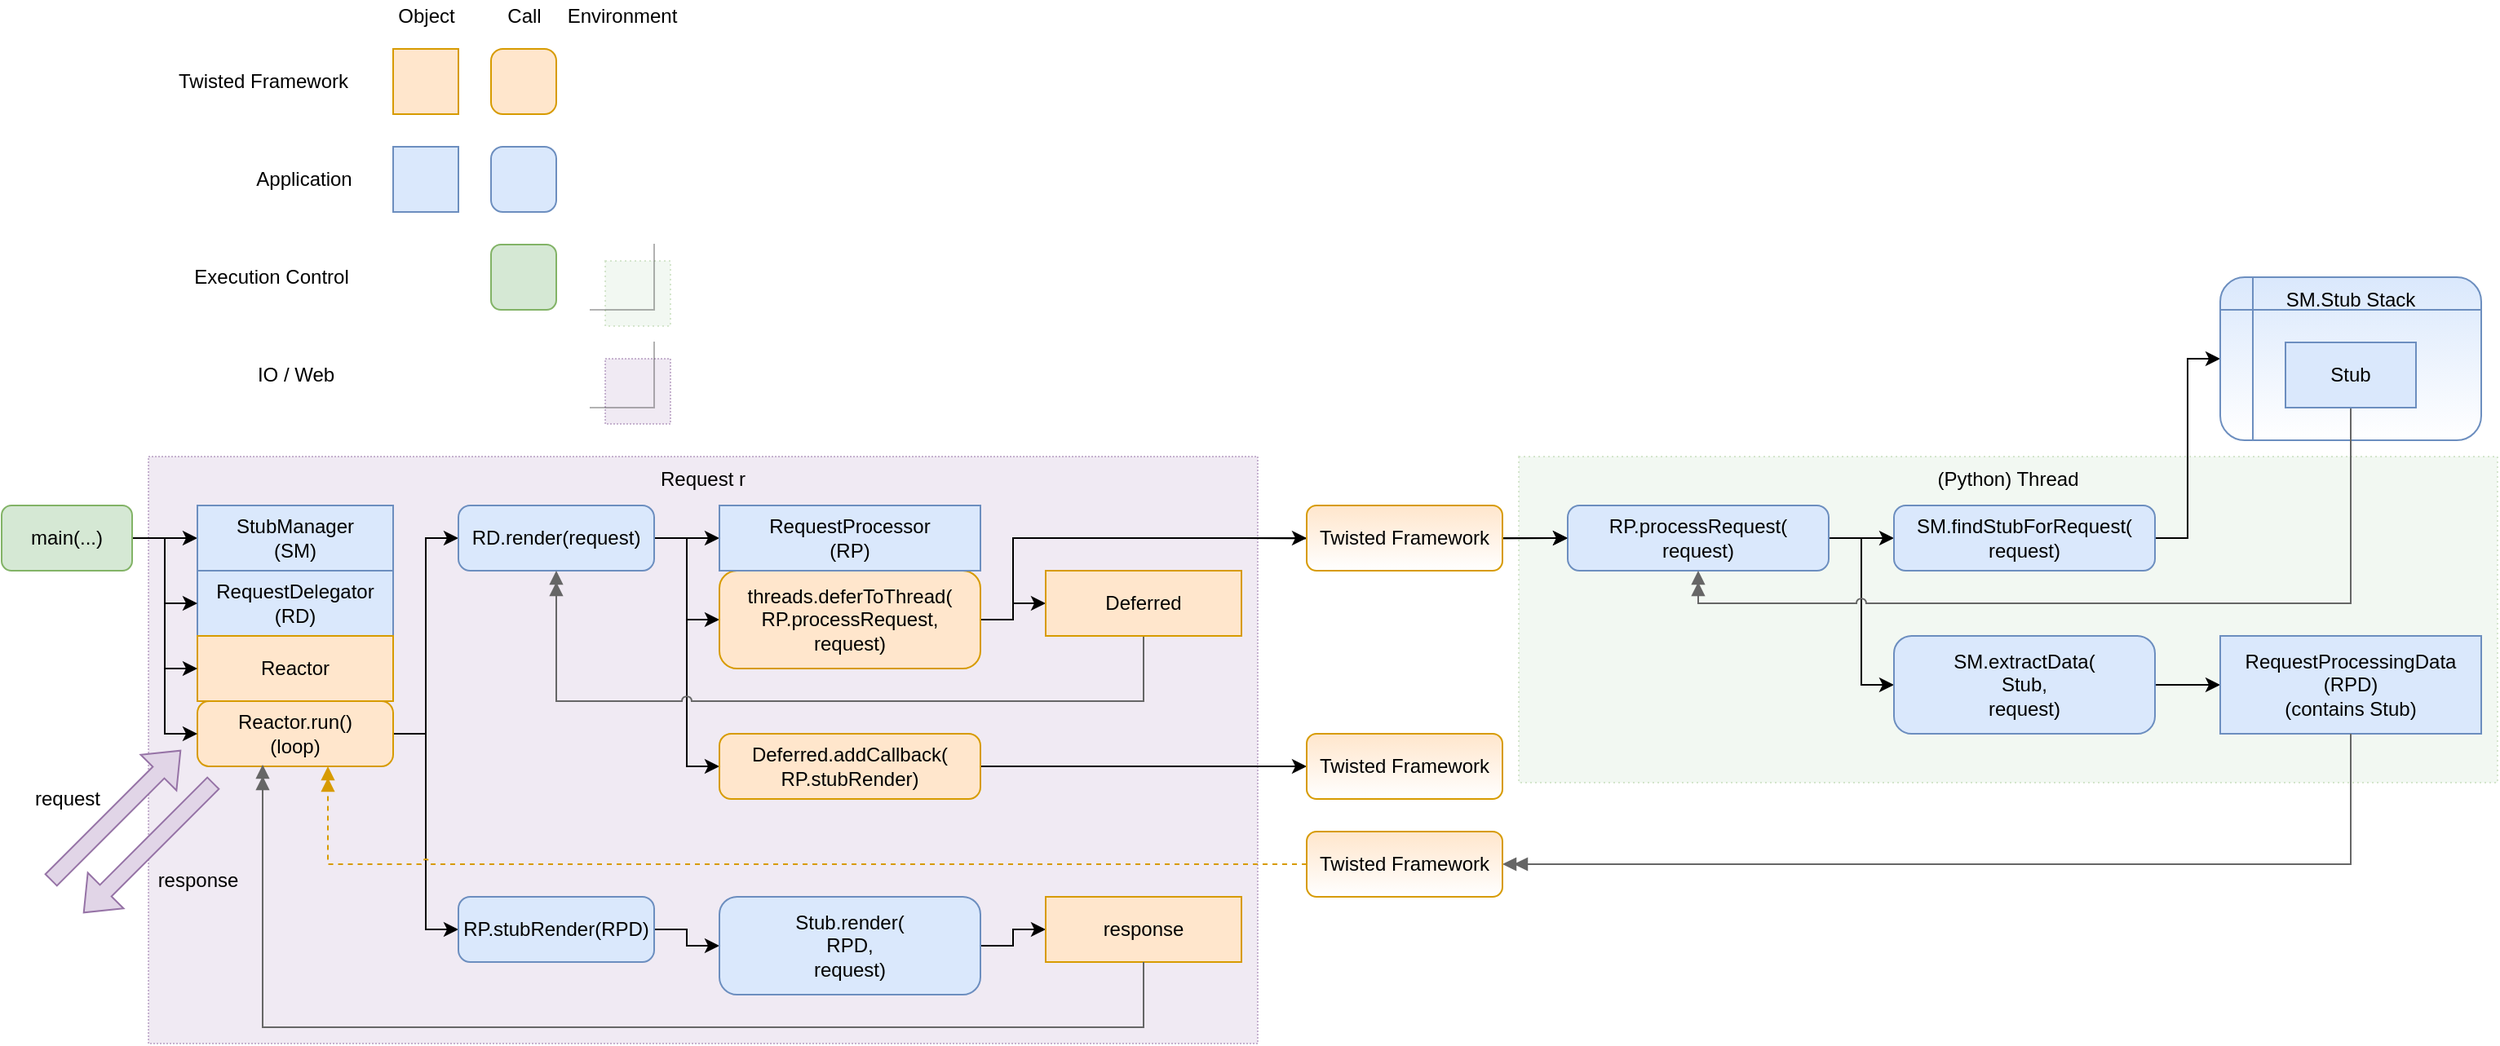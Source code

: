 <mxfile version="16.5.1" type="device"><diagram id="R2lEEEUBdFMjLlhIrx00" name="Page-1"><mxGraphModel dx="1185" dy="729" grid="1" gridSize="10" guides="1" tooltips="1" connect="1" arrows="1" fold="1" page="1" pageScale="1" pageWidth="850" pageHeight="1100" math="0" shadow="0" extFonts="Permanent Marker^https://fonts.googleapis.com/css?family=Permanent+Marker"><root><mxCell id="0"/><mxCell id="1" parent="0"/><mxCell id="4nuMTaUIM__ZILGYv3DG-36" value="Request r" style="rounded=0;whiteSpace=wrap;html=1;fillColor=#e1d5e7;strokeColor=#9673a6;dashed=1;verticalAlign=top;dashPattern=1 1;opacity=50;" parent="1" vertex="1"><mxGeometry x="130" y="530" width="680" height="360" as="geometry"/></mxCell><mxCell id="4nuMTaUIM__ZILGYv3DG-30" value="(Python) Thread" style="rounded=0;whiteSpace=wrap;html=1;fillColor=#d5e8d4;strokeColor=#82b366;dashed=1;verticalAlign=top;dashPattern=1 2;opacity=30;" parent="1" vertex="1"><mxGeometry x="970" y="530" width="600" height="200" as="geometry"/></mxCell><mxCell id="4nuMTaUIM__ZILGYv3DG-2" value="RequestDelegator&lt;br&gt;(RD)" style="rounded=0;whiteSpace=wrap;html=1;fillColor=#dae8fc;strokeColor=#6c8ebf;" parent="1" vertex="1"><mxGeometry x="160" y="600" width="120" height="40" as="geometry"/></mxCell><mxCell id="TZelh1sWRctJUQGTrKJ0-38" style="edgeStyle=orthogonalEdgeStyle;rounded=0;jumpStyle=none;orthogonalLoop=1;jettySize=auto;html=1;exitX=1;exitY=0.5;exitDx=0;exitDy=0;entryX=0;entryY=0.5;entryDx=0;entryDy=0;endArrow=classic;endFill=1;" edge="1" parent="1" source="4nuMTaUIM__ZILGYv3DG-3" target="TZelh1sWRctJUQGTrKJ0-30"><mxGeometry relative="1" as="geometry"/></mxCell><mxCell id="TZelh1sWRctJUQGTrKJ0-83" style="edgeStyle=orthogonalEdgeStyle;rounded=0;jumpStyle=arc;orthogonalLoop=1;jettySize=auto;html=1;exitX=1;exitY=0.5;exitDx=0;exitDy=0;entryX=0;entryY=0.5;entryDx=0;entryDy=0;endArrow=classic;endFill=1;" edge="1" parent="1" source="4nuMTaUIM__ZILGYv3DG-3" target="TZelh1sWRctJUQGTrKJ0-82"><mxGeometry relative="1" as="geometry"/></mxCell><mxCell id="4nuMTaUIM__ZILGYv3DG-3" value="Reactor.run()&lt;br&gt;(loop)" style="rounded=1;whiteSpace=wrap;html=1;fillColor=#ffe6cc;strokeColor=#d79b00;arcSize=18;" parent="1" vertex="1"><mxGeometry x="160" y="680" width="120" height="40" as="geometry"/></mxCell><mxCell id="TZelh1sWRctJUQGTrKJ0-29" value="Reactor" style="rounded=0;whiteSpace=wrap;html=1;fillColor=#ffe6cc;strokeColor=#d79b00;" vertex="1" parent="1"><mxGeometry x="160" y="640" width="120" height="40" as="geometry"/></mxCell><mxCell id="TZelh1sWRctJUQGTrKJ0-42" style="edgeStyle=orthogonalEdgeStyle;rounded=0;jumpStyle=none;orthogonalLoop=1;jettySize=auto;html=1;exitX=1;exitY=0.5;exitDx=0;exitDy=0;entryX=0;entryY=0.5;entryDx=0;entryDy=0;endArrow=classic;endFill=1;" edge="1" parent="1" source="TZelh1sWRctJUQGTrKJ0-30" target="TZelh1sWRctJUQGTrKJ0-41"><mxGeometry relative="1" as="geometry"/></mxCell><mxCell id="TZelh1sWRctJUQGTrKJ0-43" style="edgeStyle=orthogonalEdgeStyle;rounded=0;jumpStyle=none;orthogonalLoop=1;jettySize=auto;html=1;exitX=1;exitY=0.5;exitDx=0;exitDy=0;entryX=0;entryY=0.5;entryDx=0;entryDy=0;endArrow=classic;endFill=1;" edge="1" parent="1" source="TZelh1sWRctJUQGTrKJ0-30" target="TZelh1sWRctJUQGTrKJ0-39"><mxGeometry relative="1" as="geometry"/></mxCell><mxCell id="TZelh1sWRctJUQGTrKJ0-63" style="edgeStyle=orthogonalEdgeStyle;rounded=0;jumpStyle=none;orthogonalLoop=1;jettySize=auto;html=1;exitX=1;exitY=0.5;exitDx=0;exitDy=0;entryX=0;entryY=0.5;entryDx=0;entryDy=0;endArrow=classic;endFill=1;" edge="1" parent="1" source="TZelh1sWRctJUQGTrKJ0-30" target="TZelh1sWRctJUQGTrKJ0-48"><mxGeometry relative="1" as="geometry"/></mxCell><mxCell id="TZelh1sWRctJUQGTrKJ0-30" value="RD.render(request)" style="rounded=1;whiteSpace=wrap;html=1;fillColor=#dae8fc;strokeColor=#6c8ebf;arcSize=18;" vertex="1" parent="1"><mxGeometry x="320" y="560" width="120" height="40" as="geometry"/></mxCell><mxCell id="TZelh1sWRctJUQGTrKJ0-35" style="edgeStyle=orthogonalEdgeStyle;rounded=0;jumpStyle=none;orthogonalLoop=1;jettySize=auto;html=1;exitX=1;exitY=0.5;exitDx=0;exitDy=0;entryX=0;entryY=0.5;entryDx=0;entryDy=0;endArrow=classic;endFill=1;" edge="1" parent="1" source="TZelh1sWRctJUQGTrKJ0-33" target="4nuMTaUIM__ZILGYv3DG-2"><mxGeometry relative="1" as="geometry"/></mxCell><mxCell id="TZelh1sWRctJUQGTrKJ0-36" style="edgeStyle=orthogonalEdgeStyle;rounded=0;jumpStyle=none;orthogonalLoop=1;jettySize=auto;html=1;exitX=1;exitY=0.5;exitDx=0;exitDy=0;entryX=0;entryY=0.5;entryDx=0;entryDy=0;endArrow=classic;endFill=1;" edge="1" parent="1" source="TZelh1sWRctJUQGTrKJ0-33" target="TZelh1sWRctJUQGTrKJ0-29"><mxGeometry relative="1" as="geometry"/></mxCell><mxCell id="TZelh1sWRctJUQGTrKJ0-37" style="edgeStyle=orthogonalEdgeStyle;rounded=0;jumpStyle=none;orthogonalLoop=1;jettySize=auto;html=1;exitX=1;exitY=0.5;exitDx=0;exitDy=0;entryX=0;entryY=0.5;entryDx=0;entryDy=0;endArrow=classic;endFill=1;" edge="1" parent="1" source="TZelh1sWRctJUQGTrKJ0-33" target="4nuMTaUIM__ZILGYv3DG-3"><mxGeometry relative="1" as="geometry"/></mxCell><mxCell id="TZelh1sWRctJUQGTrKJ0-61" style="edgeStyle=orthogonalEdgeStyle;rounded=0;jumpStyle=none;orthogonalLoop=1;jettySize=auto;html=1;exitX=1;exitY=0.5;exitDx=0;exitDy=0;entryX=0;entryY=0.5;entryDx=0;entryDy=0;endArrow=classic;endFill=1;" edge="1" parent="1" source="TZelh1sWRctJUQGTrKJ0-33" target="TZelh1sWRctJUQGTrKJ0-60"><mxGeometry relative="1" as="geometry"/></mxCell><mxCell id="TZelh1sWRctJUQGTrKJ0-33" value="main(...)" style="rounded=1;whiteSpace=wrap;html=1;fillColor=#d5e8d4;strokeColor=#82b366;" vertex="1" parent="1"><mxGeometry x="40" y="560" width="80" height="40" as="geometry"/></mxCell><mxCell id="TZelh1sWRctJUQGTrKJ0-45" style="edgeStyle=orthogonalEdgeStyle;rounded=0;jumpStyle=none;orthogonalLoop=1;jettySize=auto;html=1;exitX=1;exitY=0.5;exitDx=0;exitDy=0;entryX=0;entryY=0.5;entryDx=0;entryDy=0;endArrow=classic;endFill=1;" edge="1" parent="1" source="TZelh1sWRctJUQGTrKJ0-39" target="TZelh1sWRctJUQGTrKJ0-44"><mxGeometry relative="1" as="geometry"/></mxCell><mxCell id="TZelh1sWRctJUQGTrKJ0-53" style="edgeStyle=orthogonalEdgeStyle;rounded=0;jumpStyle=none;orthogonalLoop=1;jettySize=auto;html=1;exitX=1;exitY=0.5;exitDx=0;exitDy=0;entryX=0;entryY=0.5;entryDx=0;entryDy=0;endArrow=classic;endFill=1;" edge="1" parent="1" source="TZelh1sWRctJUQGTrKJ0-39" target="TZelh1sWRctJUQGTrKJ0-56"><mxGeometry relative="1" as="geometry"><mxPoint x="680" y="580" as="targetPoint"/><Array as="points"><mxPoint x="660" y="630"/><mxPoint x="660" y="580"/></Array></mxGeometry></mxCell><mxCell id="TZelh1sWRctJUQGTrKJ0-39" value="threads.deferToThread(&lt;br&gt;RP.processRequest,&lt;br&gt;request)" style="rounded=1;whiteSpace=wrap;html=1;fillColor=#ffe6cc;strokeColor=#d79b00;arcSize=18;" vertex="1" parent="1"><mxGeometry x="480" y="600" width="160" height="60" as="geometry"/></mxCell><mxCell id="TZelh1sWRctJUQGTrKJ0-41" value="RequestProcessor&lt;br&gt;(RP)" style="rounded=0;whiteSpace=wrap;html=1;fillColor=#dae8fc;strokeColor=#6c8ebf;" vertex="1" parent="1"><mxGeometry x="480" y="560" width="160" height="40" as="geometry"/></mxCell><mxCell id="TZelh1sWRctJUQGTrKJ0-47" style="edgeStyle=orthogonalEdgeStyle;rounded=0;jumpStyle=arc;orthogonalLoop=1;jettySize=auto;html=1;exitX=0.5;exitY=1;exitDx=0;exitDy=0;entryX=0.5;entryY=1;entryDx=0;entryDy=0;endArrow=doubleBlock;endFill=1;fillColor=#f5f5f5;strokeColor=#666666;" edge="1" parent="1" source="TZelh1sWRctJUQGTrKJ0-44" target="TZelh1sWRctJUQGTrKJ0-30"><mxGeometry relative="1" as="geometry"><Array as="points"><mxPoint x="740" y="680"/><mxPoint x="380" y="680"/></Array></mxGeometry></mxCell><mxCell id="TZelh1sWRctJUQGTrKJ0-44" value="Deferred" style="rounded=0;whiteSpace=wrap;html=1;fillColor=#ffe6cc;strokeColor=#d79b00;" vertex="1" parent="1"><mxGeometry x="680" y="600" width="120" height="40" as="geometry"/></mxCell><mxCell id="TZelh1sWRctJUQGTrKJ0-51" style="edgeStyle=orthogonalEdgeStyle;rounded=0;jumpStyle=none;orthogonalLoop=1;jettySize=auto;html=1;exitX=1;exitY=0.5;exitDx=0;exitDy=0;entryX=0;entryY=0.5;entryDx=0;entryDy=0;endArrow=classic;endFill=1;" edge="1" parent="1" source="TZelh1sWRctJUQGTrKJ0-48" target="TZelh1sWRctJUQGTrKJ0-50"><mxGeometry relative="1" as="geometry"/></mxCell><mxCell id="TZelh1sWRctJUQGTrKJ0-48" value="Deferred.addCallback(&lt;br&gt;RP.stubRender)" style="rounded=1;whiteSpace=wrap;html=1;fillColor=#ffe6cc;strokeColor=#d79b00;arcSize=18;" vertex="1" parent="1"><mxGeometry x="480" y="700" width="160" height="40" as="geometry"/></mxCell><mxCell id="TZelh1sWRctJUQGTrKJ0-50" value="Twisted Framework" style="rounded=1;whiteSpace=wrap;html=1;fillColor=#ffe6cc;strokeColor=#d79b00;verticalAlign=middle;gradientColor=#ffffff;" vertex="1" parent="1"><mxGeometry x="840" y="700" width="120" height="40" as="geometry"/></mxCell><mxCell id="TZelh1sWRctJUQGTrKJ0-55" style="edgeStyle=orthogonalEdgeStyle;rounded=0;jumpStyle=none;orthogonalLoop=1;jettySize=auto;html=1;exitX=1;exitY=0.5;exitDx=0;exitDy=0;entryX=0;entryY=0.5;entryDx=0;entryDy=0;endArrow=classic;endFill=1;" edge="1" parent="1" target="TZelh1sWRctJUQGTrKJ0-54"><mxGeometry relative="1" as="geometry"><mxPoint x="800" y="580" as="sourcePoint"/></mxGeometry></mxCell><mxCell id="TZelh1sWRctJUQGTrKJ0-65" style="edgeStyle=orthogonalEdgeStyle;rounded=0;jumpStyle=none;orthogonalLoop=1;jettySize=auto;html=1;exitX=1;exitY=0.5;exitDx=0;exitDy=0;entryX=0;entryY=0.5;entryDx=0;entryDy=0;endArrow=classic;endFill=1;" edge="1" parent="1" source="TZelh1sWRctJUQGTrKJ0-54" target="TZelh1sWRctJUQGTrKJ0-62"><mxGeometry relative="1" as="geometry"/></mxCell><mxCell id="TZelh1sWRctJUQGTrKJ0-71" style="edgeStyle=orthogonalEdgeStyle;rounded=0;jumpStyle=arc;orthogonalLoop=1;jettySize=auto;html=1;exitX=1;exitY=0.5;exitDx=0;exitDy=0;entryX=0;entryY=0.5;entryDx=0;entryDy=0;endArrow=classic;endFill=1;" edge="1" parent="1" source="TZelh1sWRctJUQGTrKJ0-54" target="TZelh1sWRctJUQGTrKJ0-67"><mxGeometry relative="1" as="geometry"/></mxCell><mxCell id="TZelh1sWRctJUQGTrKJ0-54" value="RP.processRequest(&lt;br&gt;request)" style="rounded=1;whiteSpace=wrap;html=1;fillColor=#dae8fc;strokeColor=#6c8ebf;arcSize=18;" vertex="1" parent="1"><mxGeometry x="1000" y="560" width="160" height="40" as="geometry"/></mxCell><mxCell id="TZelh1sWRctJUQGTrKJ0-79" value="" style="edgeStyle=orthogonalEdgeStyle;rounded=0;jumpStyle=arc;orthogonalLoop=1;jettySize=auto;html=1;endArrow=classic;endFill=1;" edge="1" parent="1" source="TZelh1sWRctJUQGTrKJ0-56" target="TZelh1sWRctJUQGTrKJ0-54"><mxGeometry relative="1" as="geometry"/></mxCell><mxCell id="TZelh1sWRctJUQGTrKJ0-56" value="Twisted Framework" style="rounded=1;whiteSpace=wrap;html=1;fillColor=#ffe6cc;strokeColor=#d79b00;verticalAlign=middle;gradientColor=#ffffff;" vertex="1" parent="1"><mxGeometry x="840" y="560" width="120" height="40" as="geometry"/></mxCell><mxCell id="TZelh1sWRctJUQGTrKJ0-60" value="StubManager&lt;br&gt;(SM)" style="rounded=0;whiteSpace=wrap;html=1;fillColor=#dae8fc;strokeColor=#6c8ebf;" vertex="1" parent="1"><mxGeometry x="160" y="560" width="120" height="40" as="geometry"/></mxCell><mxCell id="TZelh1sWRctJUQGTrKJ0-75" style="edgeStyle=orthogonalEdgeStyle;rounded=0;jumpStyle=arc;orthogonalLoop=1;jettySize=auto;html=1;exitX=1;exitY=0.5;exitDx=0;exitDy=0;entryX=0;entryY=0.5;entryDx=0;entryDy=0;endArrow=classic;endFill=1;" edge="1" parent="1" source="TZelh1sWRctJUQGTrKJ0-62" target="TZelh1sWRctJUQGTrKJ0-68"><mxGeometry relative="1" as="geometry"/></mxCell><mxCell id="TZelh1sWRctJUQGTrKJ0-62" value="SM.findStubForRequest(&lt;br&gt;request)" style="rounded=1;whiteSpace=wrap;html=1;fillColor=#dae8fc;strokeColor=#6c8ebf;arcSize=18;" vertex="1" parent="1"><mxGeometry x="1200" y="560" width="160" height="40" as="geometry"/></mxCell><mxCell id="TZelh1sWRctJUQGTrKJ0-74" style="edgeStyle=orthogonalEdgeStyle;rounded=0;jumpStyle=arc;orthogonalLoop=1;jettySize=auto;html=1;exitX=1;exitY=0.5;exitDx=0;exitDy=0;entryX=0;entryY=0.5;entryDx=0;entryDy=0;endArrow=classic;endFill=1;" edge="1" parent="1" source="TZelh1sWRctJUQGTrKJ0-67" target="TZelh1sWRctJUQGTrKJ0-73"><mxGeometry relative="1" as="geometry"/></mxCell><mxCell id="TZelh1sWRctJUQGTrKJ0-67" value="SM.extractData(&lt;br&gt;Stub,&lt;br&gt;request)" style="rounded=1;whiteSpace=wrap;html=1;fillColor=#dae8fc;strokeColor=#6c8ebf;arcSize=18;" vertex="1" parent="1"><mxGeometry x="1200" y="640" width="160" height="60" as="geometry"/></mxCell><mxCell id="TZelh1sWRctJUQGTrKJ0-68" value="SM.Stub Stack" style="shape=internalStorage;whiteSpace=wrap;html=1;backgroundOutline=1;rounded=1;fillColor=#dae8fc;strokeColor=#6c8ebf;verticalAlign=top;gradientColor=#ffffff;" vertex="1" parent="1"><mxGeometry x="1400" y="420" width="160" height="100" as="geometry"/></mxCell><mxCell id="TZelh1sWRctJUQGTrKJ0-70" style="edgeStyle=orthogonalEdgeStyle;rounded=0;jumpStyle=arc;orthogonalLoop=1;jettySize=auto;html=1;exitX=0.5;exitY=1;exitDx=0;exitDy=0;endArrow=doubleBlock;endFill=1;fillColor=#f5f5f5;strokeColor=#666666;entryX=0.5;entryY=1;entryDx=0;entryDy=0;" edge="1" parent="1" source="TZelh1sWRctJUQGTrKJ0-72" target="TZelh1sWRctJUQGTrKJ0-54"><mxGeometry relative="1" as="geometry"><mxPoint x="1290" y="610" as="sourcePoint"/><mxPoint x="1300" y="600" as="targetPoint"/><Array as="points"><mxPoint x="1480" y="620"/><mxPoint x="1080" y="620"/></Array></mxGeometry></mxCell><mxCell id="TZelh1sWRctJUQGTrKJ0-72" value="Stub" style="rounded=0;whiteSpace=wrap;html=1;fillColor=#dae8fc;strokeColor=#6c8ebf;" vertex="1" parent="1"><mxGeometry x="1440" y="460" width="80" height="40" as="geometry"/></mxCell><mxCell id="TZelh1sWRctJUQGTrKJ0-73" value="RequestProcessingData&lt;br&gt;(RPD)&lt;br&gt;(contains Stub)" style="rounded=0;whiteSpace=wrap;html=1;fillColor=#dae8fc;strokeColor=#6c8ebf;" vertex="1" parent="1"><mxGeometry x="1400" y="640" width="160" height="60" as="geometry"/></mxCell><mxCell id="TZelh1sWRctJUQGTrKJ0-78" style="edgeStyle=orthogonalEdgeStyle;rounded=0;jumpStyle=arc;orthogonalLoop=1;jettySize=auto;html=1;exitX=0.5;exitY=1;exitDx=0;exitDy=0;endArrow=doubleBlock;endFill=1;fillColor=#f5f5f5;strokeColor=#666666;entryX=1;entryY=0.5;entryDx=0;entryDy=0;" edge="1" parent="1" source="TZelh1sWRctJUQGTrKJ0-73" target="TZelh1sWRctJUQGTrKJ0-80"><mxGeometry relative="1" as="geometry"><mxPoint x="1690" y="630" as="sourcePoint"/><mxPoint x="1090.0" y="610" as="targetPoint"/><Array as="points"><mxPoint x="1480" y="780"/></Array></mxGeometry></mxCell><mxCell id="TZelh1sWRctJUQGTrKJ0-80" value="Twisted Framework" style="rounded=1;whiteSpace=wrap;html=1;fillColor=#ffe6cc;strokeColor=#d79b00;verticalAlign=middle;gradientColor=#ffffff;" vertex="1" parent="1"><mxGeometry x="840" y="760" width="120" height="40" as="geometry"/></mxCell><mxCell id="TZelh1sWRctJUQGTrKJ0-81" style="edgeStyle=orthogonalEdgeStyle;rounded=0;jumpStyle=arc;orthogonalLoop=1;jettySize=auto;html=1;exitX=0;exitY=0.5;exitDx=0;exitDy=0;endArrow=doubleBlock;endFill=1;fillColor=#ffe6cc;strokeColor=#d79b00;dashed=1;" edge="1" parent="1" source="TZelh1sWRctJUQGTrKJ0-80"><mxGeometry relative="1" as="geometry"><mxPoint x="1010" y="900" as="sourcePoint"/><mxPoint x="240" y="720" as="targetPoint"/><Array as="points"><mxPoint x="240" y="780"/><mxPoint x="240" y="720"/></Array></mxGeometry></mxCell><mxCell id="TZelh1sWRctJUQGTrKJ0-85" style="edgeStyle=orthogonalEdgeStyle;rounded=0;jumpStyle=arc;orthogonalLoop=1;jettySize=auto;html=1;exitX=1;exitY=0.5;exitDx=0;exitDy=0;entryX=0;entryY=0.5;entryDx=0;entryDy=0;endArrow=classic;endFill=1;" edge="1" parent="1" source="TZelh1sWRctJUQGTrKJ0-82" target="TZelh1sWRctJUQGTrKJ0-84"><mxGeometry relative="1" as="geometry"/></mxCell><mxCell id="TZelh1sWRctJUQGTrKJ0-82" value="RP.stubRender(RPD)" style="rounded=1;whiteSpace=wrap;html=1;fillColor=#dae8fc;strokeColor=#6c8ebf;arcSize=18;" vertex="1" parent="1"><mxGeometry x="320" y="800" width="120" height="40" as="geometry"/></mxCell><mxCell id="TZelh1sWRctJUQGTrKJ0-87" style="edgeStyle=orthogonalEdgeStyle;rounded=0;jumpStyle=arc;orthogonalLoop=1;jettySize=auto;html=1;exitX=1;exitY=0.5;exitDx=0;exitDy=0;entryX=0;entryY=0.5;entryDx=0;entryDy=0;endArrow=classic;endFill=1;" edge="1" parent="1" source="TZelh1sWRctJUQGTrKJ0-84" target="TZelh1sWRctJUQGTrKJ0-86"><mxGeometry relative="1" as="geometry"/></mxCell><mxCell id="TZelh1sWRctJUQGTrKJ0-84" value="Stub.render(&lt;br&gt;RPD,&lt;br&gt;request)" style="rounded=1;whiteSpace=wrap;html=1;fillColor=#dae8fc;strokeColor=#6c8ebf;arcSize=18;" vertex="1" parent="1"><mxGeometry x="480" y="800" width="160" height="60" as="geometry"/></mxCell><mxCell id="TZelh1sWRctJUQGTrKJ0-86" value="response" style="rounded=0;whiteSpace=wrap;html=1;fillColor=#ffe6cc;strokeColor=#d79b00;" vertex="1" parent="1"><mxGeometry x="680" y="800" width="120" height="40" as="geometry"/></mxCell><mxCell id="TZelh1sWRctJUQGTrKJ0-88" style="edgeStyle=orthogonalEdgeStyle;rounded=0;jumpStyle=arc;orthogonalLoop=1;jettySize=auto;html=1;exitX=0.5;exitY=1;exitDx=0;exitDy=0;endArrow=doubleBlock;endFill=1;fillColor=#f5f5f5;strokeColor=#666666;" edge="1" parent="1" source="TZelh1sWRctJUQGTrKJ0-86"><mxGeometry relative="1" as="geometry"><mxPoint x="1050" y="940" as="sourcePoint"/><mxPoint x="200" y="719" as="targetPoint"/><Array as="points"><mxPoint x="740" y="880"/><mxPoint x="200" y="880"/><mxPoint x="200" y="719"/></Array></mxGeometry></mxCell><mxCell id="TZelh1sWRctJUQGTrKJ0-89" value="" style="shape=flexArrow;endArrow=classic;html=1;rounded=0;jumpStyle=arc;fillColor=#e1d5e7;strokeColor=#9673a6;" edge="1" parent="1"><mxGeometry width="50" height="50" relative="1" as="geometry"><mxPoint x="70" y="790" as="sourcePoint"/><mxPoint x="150" y="710" as="targetPoint"/></mxGeometry></mxCell><mxCell id="TZelh1sWRctJUQGTrKJ0-90" value="request" style="text;html=1;align=center;verticalAlign=middle;resizable=0;points=[];autosize=1;strokeColor=none;fillColor=none;" vertex="1" parent="1"><mxGeometry x="50" y="730" width="60" height="20" as="geometry"/></mxCell><mxCell id="TZelh1sWRctJUQGTrKJ0-91" value="" style="shape=flexArrow;endArrow=classic;html=1;rounded=0;jumpStyle=arc;fillColor=#e1d5e7;strokeColor=#9673a6;" edge="1" parent="1"><mxGeometry width="50" height="50" relative="1" as="geometry"><mxPoint x="170" y="730" as="sourcePoint"/><mxPoint x="90" y="810" as="targetPoint"/></mxGeometry></mxCell><mxCell id="TZelh1sWRctJUQGTrKJ0-92" value="response" style="text;html=1;align=center;verticalAlign=middle;resizable=0;points=[];autosize=1;strokeColor=none;fillColor=none;" vertex="1" parent="1"><mxGeometry x="130" y="780" width="60" height="20" as="geometry"/></mxCell><mxCell id="TZelh1sWRctJUQGTrKJ0-93" value="" style="rounded=0;whiteSpace=wrap;html=1;fillColor=#ffe6cc;strokeColor=#d79b00;" vertex="1" parent="1"><mxGeometry x="280" y="280" width="40" height="40" as="geometry"/></mxCell><mxCell id="TZelh1sWRctJUQGTrKJ0-94" value="Twisted Framework" style="text;html=1;align=center;verticalAlign=middle;resizable=0;points=[];autosize=1;strokeColor=none;fillColor=none;" vertex="1" parent="1"><mxGeometry x="140" y="290" width="120" height="20" as="geometry"/></mxCell><mxCell id="TZelh1sWRctJUQGTrKJ0-95" value="Object" style="text;html=1;align=center;verticalAlign=middle;resizable=0;points=[];autosize=1;strokeColor=none;fillColor=none;" vertex="1" parent="1"><mxGeometry x="275" y="250" width="50" height="20" as="geometry"/></mxCell><mxCell id="TZelh1sWRctJUQGTrKJ0-96" value="" style="rounded=1;whiteSpace=wrap;html=1;fillColor=#d5e8d4;strokeColor=#82b366;" vertex="1" parent="1"><mxGeometry x="340" y="400" width="40" height="40" as="geometry"/></mxCell><mxCell id="TZelh1sWRctJUQGTrKJ0-97" value="Execution Control" style="text;html=1;align=center;verticalAlign=middle;resizable=0;points=[];autosize=1;strokeColor=none;fillColor=none;" vertex="1" parent="1"><mxGeometry x="150" y="410" width="110" height="20" as="geometry"/></mxCell><mxCell id="TZelh1sWRctJUQGTrKJ0-98" value="Call" style="text;html=1;align=center;verticalAlign=middle;resizable=0;points=[];autosize=1;strokeColor=none;fillColor=none;" vertex="1" parent="1"><mxGeometry x="340" y="250" width="40" height="20" as="geometry"/></mxCell><mxCell id="TZelh1sWRctJUQGTrKJ0-99" value="" style="rounded=1;whiteSpace=wrap;html=1;fillColor=#ffe6cc;strokeColor=#d79b00;arcSize=18;" vertex="1" parent="1"><mxGeometry x="340" y="280" width="40" height="40" as="geometry"/></mxCell><mxCell id="TZelh1sWRctJUQGTrKJ0-100" value="Application" style="text;html=1;align=center;verticalAlign=middle;resizable=0;points=[];autosize=1;strokeColor=none;fillColor=none;" vertex="1" parent="1"><mxGeometry x="190" y="350" width="70" height="20" as="geometry"/></mxCell><mxCell id="TZelh1sWRctJUQGTrKJ0-101" value="" style="rounded=0;whiteSpace=wrap;html=1;fillColor=#dae8fc;strokeColor=#6c8ebf;" vertex="1" parent="1"><mxGeometry x="280" y="340" width="40" height="40" as="geometry"/></mxCell><mxCell id="TZelh1sWRctJUQGTrKJ0-102" value="" style="rounded=1;whiteSpace=wrap;html=1;fillColor=#dae8fc;strokeColor=#6c8ebf;arcSize=18;" vertex="1" parent="1"><mxGeometry x="340" y="340" width="40" height="40" as="geometry"/></mxCell><mxCell id="TZelh1sWRctJUQGTrKJ0-103" value="Environment" style="text;html=1;align=center;verticalAlign=middle;resizable=0;points=[];autosize=1;strokeColor=none;fillColor=none;" vertex="1" parent="1"><mxGeometry x="380" y="250" width="80" height="20" as="geometry"/></mxCell><mxCell id="TZelh1sWRctJUQGTrKJ0-104" value="" style="rounded=0;whiteSpace=wrap;html=1;fillColor=#d5e8d4;strokeColor=#82b366;dashed=1;verticalAlign=top;dashPattern=1 2;opacity=30;" vertex="1" parent="1"><mxGeometry x="410" y="410" width="40" height="40" as="geometry"/></mxCell><mxCell id="TZelh1sWRctJUQGTrKJ0-105" value="IO / Web" style="text;html=1;align=center;verticalAlign=middle;resizable=0;points=[];autosize=1;strokeColor=none;fillColor=none;" vertex="1" parent="1"><mxGeometry x="190" y="470" width="60" height="20" as="geometry"/></mxCell><mxCell id="TZelh1sWRctJUQGTrKJ0-106" value="" style="rounded=0;whiteSpace=wrap;html=1;fillColor=#e1d5e7;strokeColor=#9673a6;dashed=1;verticalAlign=top;dashPattern=1 1;opacity=50;" vertex="1" parent="1"><mxGeometry x="410" y="470" width="40" height="40" as="geometry"/></mxCell><mxCell id="TZelh1sWRctJUQGTrKJ0-108" value="" style="shape=partialRectangle;whiteSpace=wrap;html=1;top=0;left=0;fillColor=none;rounded=1;dashed=1;dashPattern=1 1;opacity=30;" vertex="1" parent="1"><mxGeometry x="400" y="400" width="40" height="40" as="geometry"/></mxCell><mxCell id="TZelh1sWRctJUQGTrKJ0-109" value="" style="shape=partialRectangle;whiteSpace=wrap;html=1;top=0;left=0;fillColor=none;rounded=1;dashed=1;dashPattern=1 1;opacity=30;" vertex="1" parent="1"><mxGeometry x="400" y="460" width="40" height="40" as="geometry"/></mxCell></root></mxGraphModel></diagram></mxfile>